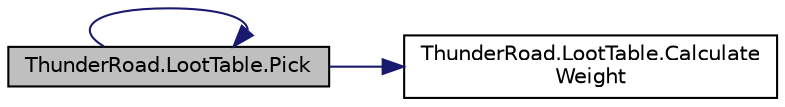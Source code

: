 digraph "ThunderRoad.LootTable.Pick"
{
 // LATEX_PDF_SIZE
  edge [fontname="Helvetica",fontsize="10",labelfontname="Helvetica",labelfontsize="10"];
  node [fontname="Helvetica",fontsize="10",shape=record];
  rankdir="LR";
  Node1 [label="ThunderRoad.LootTable.Pick",height=0.2,width=0.4,color="black", fillcolor="grey75", style="filled", fontcolor="black",tooltip="Picks the specified pick count."];
  Node1 -> Node2 [color="midnightblue",fontsize="10",style="solid",fontname="Helvetica"];
  Node2 [label="ThunderRoad.LootTable.Calculate\lWeight",height=0.2,width=0.4,color="black", fillcolor="white", style="filled",URL="$class_thunder_road_1_1_loot_table.html#a19ccdf5dc2ea55ea360661dd4260d653",tooltip="Calculates the weight."];
  Node1 -> Node1 [color="midnightblue",fontsize="10",style="solid",fontname="Helvetica"];
}
